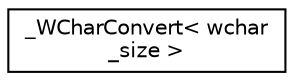 digraph "Graphical Class Hierarchy"
{
  edge [fontname="Helvetica",fontsize="10",labelfontname="Helvetica",labelfontsize="10"];
  node [fontname="Helvetica",fontsize="10",shape=record];
  rankdir="LR";
  Node1 [label="_WCharConvert\< wchar\l_size \>",height=0.2,width=0.4,color="black", fillcolor="white", style="filled",URL="$struct___w_char_convert.xhtml"];
}
